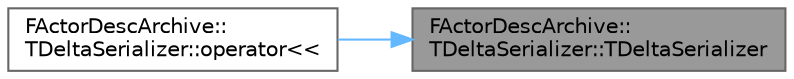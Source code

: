 digraph "FActorDescArchive::TDeltaSerializer::TDeltaSerializer"
{
 // INTERACTIVE_SVG=YES
 // LATEX_PDF_SIZE
  bgcolor="transparent";
  edge [fontname=Helvetica,fontsize=10,labelfontname=Helvetica,labelfontsize=10];
  node [fontname=Helvetica,fontsize=10,shape=box,height=0.2,width=0.4];
  rankdir="RL";
  Node1 [id="Node000001",label="FActorDescArchive::\lTDeltaSerializer::TDeltaSerializer",height=0.2,width=0.4,color="gray40", fillcolor="grey60", style="filled", fontcolor="black",tooltip=" "];
  Node1 -> Node2 [id="edge1_Node000001_Node000002",dir="back",color="steelblue1",style="solid",tooltip=" "];
  Node2 [id="Node000002",label="FActorDescArchive::\lTDeltaSerializer::operator\<\<",height=0.2,width=0.4,color="grey40", fillcolor="white", style="filled",URL="$d5/d10/structFActorDescArchive_1_1TDeltaSerializer.html#a8f589bd19fd2b76a225794c331eac7ee",tooltip=" "];
}
